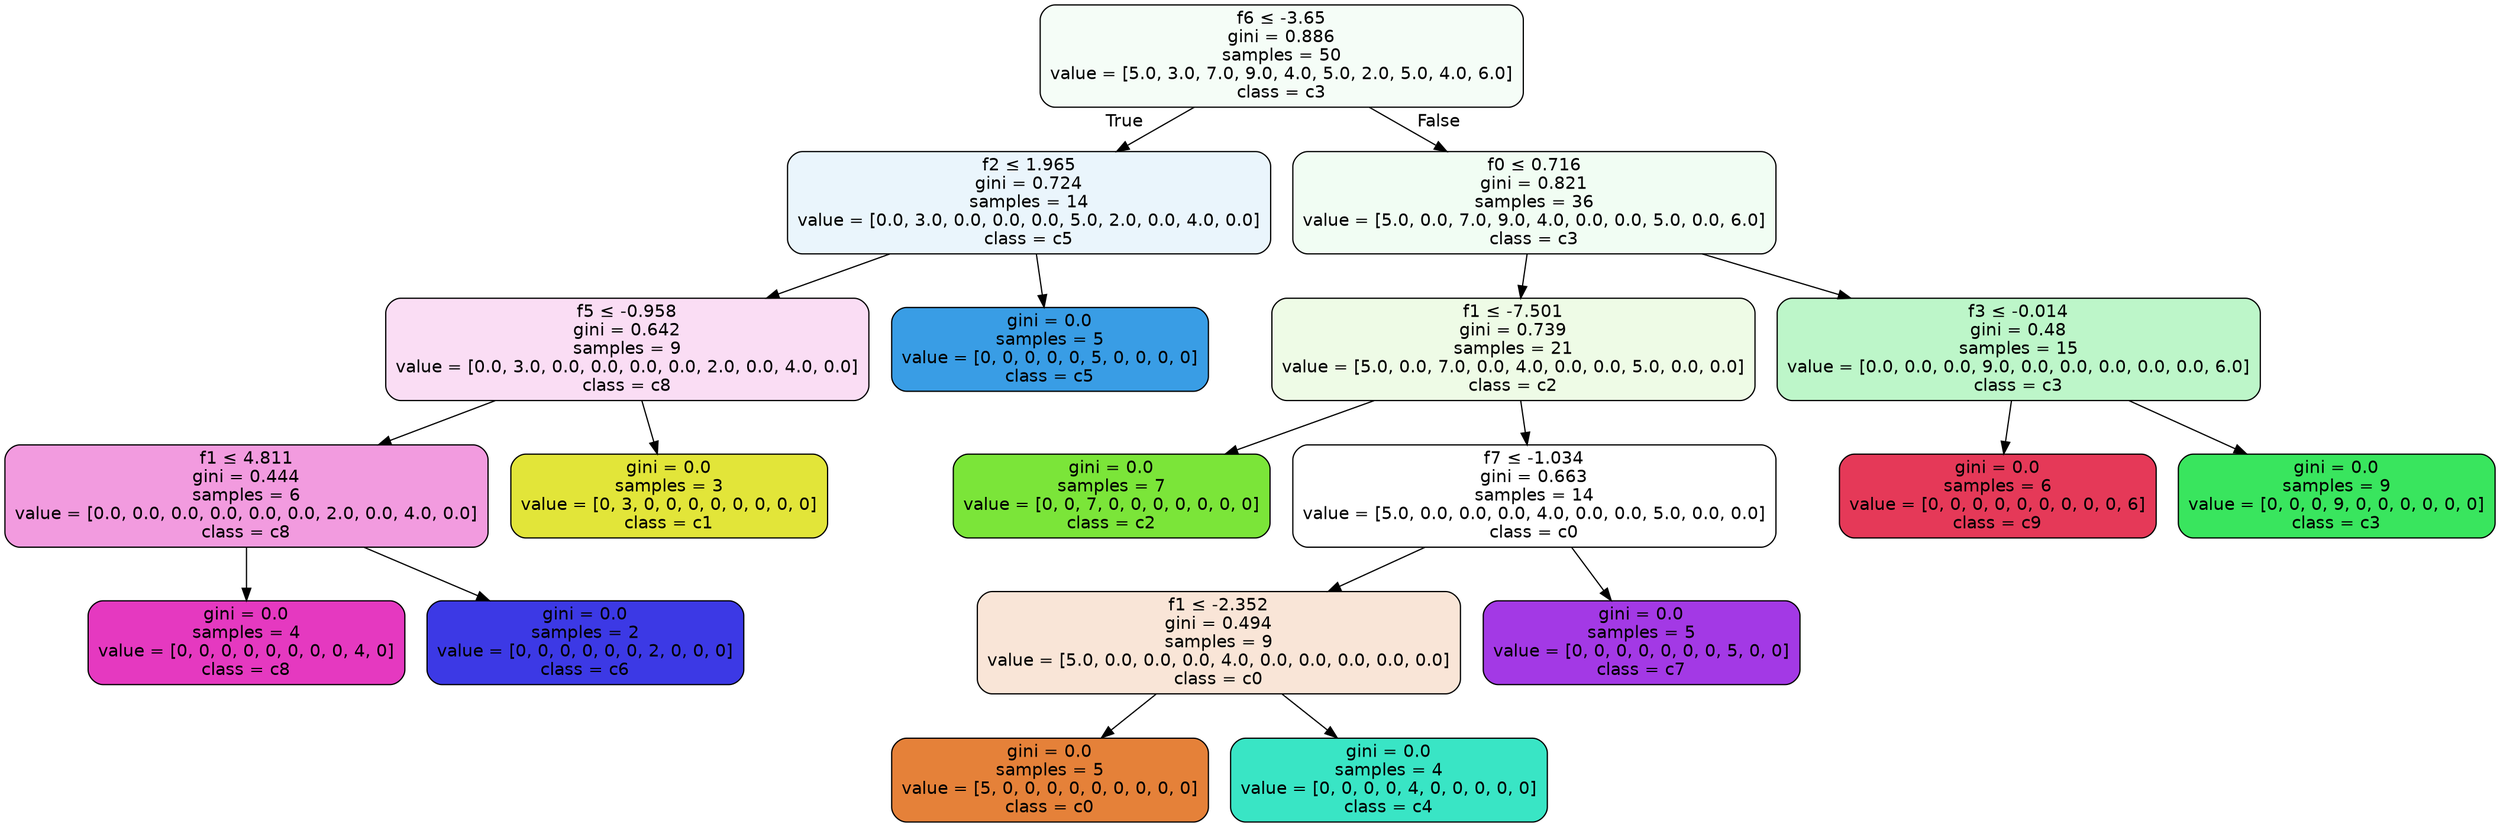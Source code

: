digraph Tree {
node [shape=box, style="filled, rounded", color="black", fontname=helvetica] ;
edge [fontname=helvetica] ;
0 [label=<f6 &le; -3.65<br/>gini = 0.886<br/>samples = 50<br/>value = [5.0, 3.0, 7.0, 9.0, 4.0, 5.0, 2.0, 5.0, 4.0, 6.0]<br/>class = c3>, fillcolor="#39e55e0c"] ;
1 [label=<f2 &le; 1.965<br/>gini = 0.724<br/>samples = 14<br/>value = [0.0, 3.0, 0.0, 0.0, 0.0, 5.0, 2.0, 0.0, 4.0, 0.0]<br/>class = c5>, fillcolor="#399de51a"] ;
0 -> 1 [labeldistance=2.5, labelangle=45, headlabel="True"] ;
2 [label=<f5 &le; -0.958<br/>gini = 0.642<br/>samples = 9<br/>value = [0.0, 3.0, 0.0, 0.0, 0.0, 0.0, 2.0, 0.0, 4.0, 0.0]<br/>class = c8>, fillcolor="#e539c02b"] ;
1 -> 2 ;
3 [label=<f1 &le; 4.811<br/>gini = 0.444<br/>samples = 6<br/>value = [0.0, 0.0, 0.0, 0.0, 0.0, 0.0, 2.0, 0.0, 4.0, 0.0]<br/>class = c8>, fillcolor="#e539c080"] ;
2 -> 3 ;
4 [label=<gini = 0.0<br/>samples = 4<br/>value = [0, 0, 0, 0, 0, 0, 0, 0, 4, 0]<br/>class = c8>, fillcolor="#e539c0ff"] ;
3 -> 4 ;
5 [label=<gini = 0.0<br/>samples = 2<br/>value = [0, 0, 0, 0, 0, 0, 2, 0, 0, 0]<br/>class = c6>, fillcolor="#3c39e5ff"] ;
3 -> 5 ;
6 [label=<gini = 0.0<br/>samples = 3<br/>value = [0, 3, 0, 0, 0, 0, 0, 0, 0, 0]<br/>class = c1>, fillcolor="#e2e539ff"] ;
2 -> 6 ;
7 [label=<gini = 0.0<br/>samples = 5<br/>value = [0, 0, 0, 0, 0, 5, 0, 0, 0, 0]<br/>class = c5>, fillcolor="#399de5ff"] ;
1 -> 7 ;
8 [label=<f0 &le; 0.716<br/>gini = 0.821<br/>samples = 36<br/>value = [5.0, 0.0, 7.0, 9.0, 4.0, 0.0, 0.0, 5.0, 0.0, 6.0]<br/>class = c3>, fillcolor="#39e55e12"] ;
0 -> 8 [labeldistance=2.5, labelangle=-45, headlabel="False"] ;
9 [label=<f1 &le; -7.501<br/>gini = 0.739<br/>samples = 21<br/>value = [5.0, 0.0, 7.0, 0.0, 4.0, 0.0, 0.0, 5.0, 0.0, 0.0]<br/>class = c2>, fillcolor="#7be53920"] ;
8 -> 9 ;
10 [label=<gini = 0.0<br/>samples = 7<br/>value = [0, 0, 7, 0, 0, 0, 0, 0, 0, 0]<br/>class = c2>, fillcolor="#7be539ff"] ;
9 -> 10 ;
11 [label=<f7 &le; -1.034<br/>gini = 0.663<br/>samples = 14<br/>value = [5.0, 0.0, 0.0, 0.0, 4.0, 0.0, 0.0, 5.0, 0.0, 0.0]<br/>class = c0>, fillcolor="#e5813900"] ;
9 -> 11 ;
12 [label=<f1 &le; -2.352<br/>gini = 0.494<br/>samples = 9<br/>value = [5.0, 0.0, 0.0, 0.0, 4.0, 0.0, 0.0, 0.0, 0.0, 0.0]<br/>class = c0>, fillcolor="#e5813933"] ;
11 -> 12 ;
13 [label=<gini = 0.0<br/>samples = 5<br/>value = [5, 0, 0, 0, 0, 0, 0, 0, 0, 0]<br/>class = c0>, fillcolor="#e58139ff"] ;
12 -> 13 ;
14 [label=<gini = 0.0<br/>samples = 4<br/>value = [0, 0, 0, 0, 4, 0, 0, 0, 0, 0]<br/>class = c4>, fillcolor="#39e5c5ff"] ;
12 -> 14 ;
15 [label=<gini = 0.0<br/>samples = 5<br/>value = [0, 0, 0, 0, 0, 0, 0, 5, 0, 0]<br/>class = c7>, fillcolor="#a339e5ff"] ;
11 -> 15 ;
16 [label=<f3 &le; -0.014<br/>gini = 0.48<br/>samples = 15<br/>value = [0.0, 0.0, 0.0, 9.0, 0.0, 0.0, 0.0, 0.0, 0.0, 6.0]<br/>class = c3>, fillcolor="#39e55e55"] ;
8 -> 16 ;
17 [label=<gini = 0.0<br/>samples = 6<br/>value = [0, 0, 0, 0, 0, 0, 0, 0, 0, 6]<br/>class = c9>, fillcolor="#e53958ff"] ;
16 -> 17 ;
18 [label=<gini = 0.0<br/>samples = 9<br/>value = [0, 0, 0, 9, 0, 0, 0, 0, 0, 0]<br/>class = c3>, fillcolor="#39e55eff"] ;
16 -> 18 ;
}
